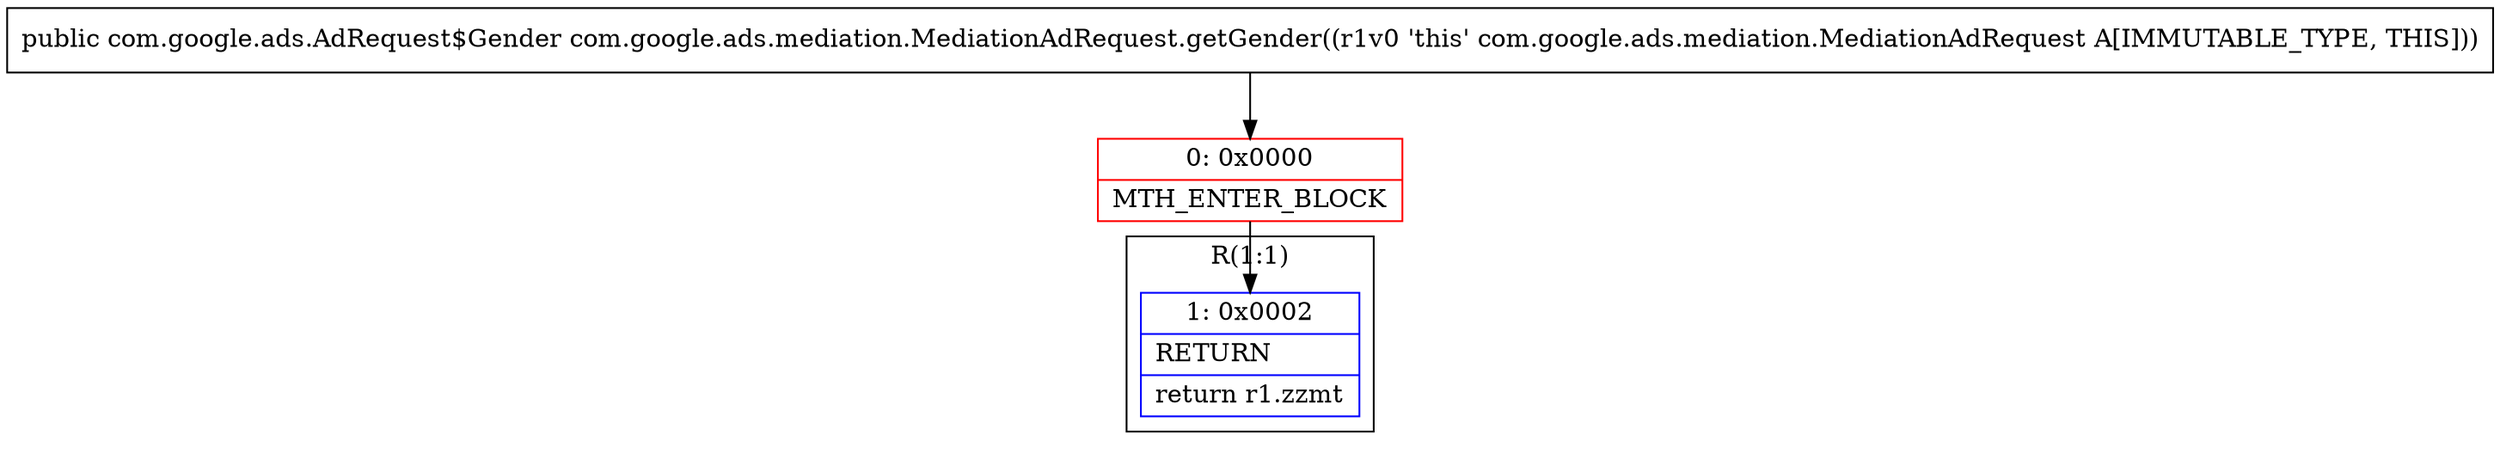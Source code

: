 digraph "CFG forcom.google.ads.mediation.MediationAdRequest.getGender()Lcom\/google\/ads\/AdRequest$Gender;" {
subgraph cluster_Region_1352247628 {
label = "R(1:1)";
node [shape=record,color=blue];
Node_1 [shape=record,label="{1\:\ 0x0002|RETURN\l|return r1.zzmt\l}"];
}
Node_0 [shape=record,color=red,label="{0\:\ 0x0000|MTH_ENTER_BLOCK\l}"];
MethodNode[shape=record,label="{public com.google.ads.AdRequest$Gender com.google.ads.mediation.MediationAdRequest.getGender((r1v0 'this' com.google.ads.mediation.MediationAdRequest A[IMMUTABLE_TYPE, THIS])) }"];
MethodNode -> Node_0;
Node_0 -> Node_1;
}

